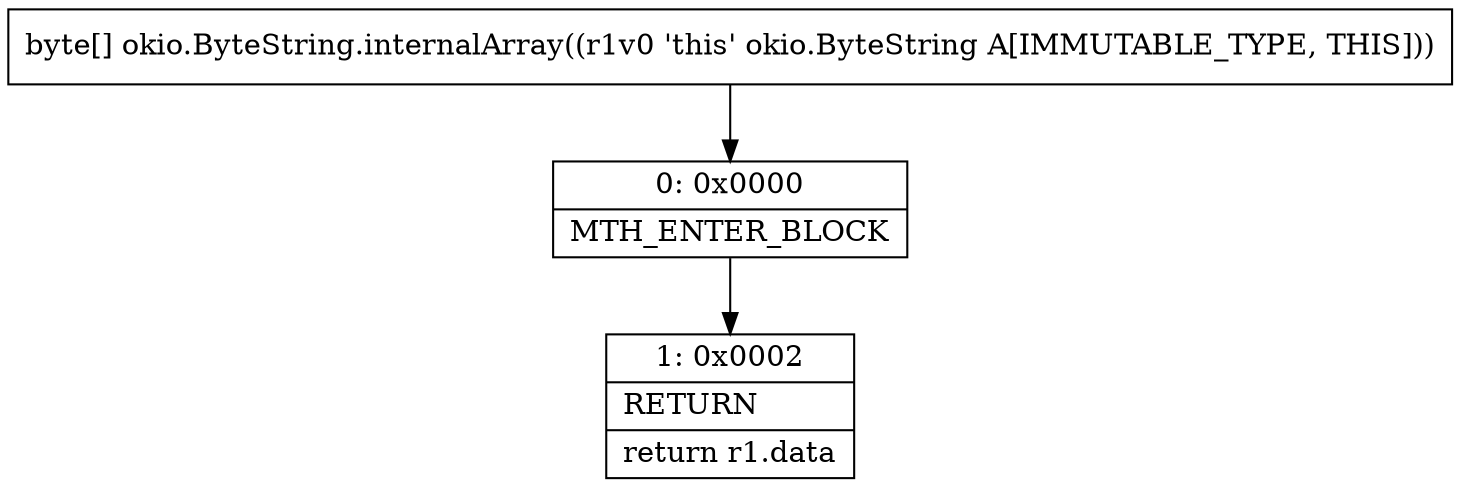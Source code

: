 digraph "CFG forokio.ByteString.internalArray()[B" {
Node_0 [shape=record,label="{0\:\ 0x0000|MTH_ENTER_BLOCK\l}"];
Node_1 [shape=record,label="{1\:\ 0x0002|RETURN\l|return r1.data\l}"];
MethodNode[shape=record,label="{byte[] okio.ByteString.internalArray((r1v0 'this' okio.ByteString A[IMMUTABLE_TYPE, THIS])) }"];
MethodNode -> Node_0;
Node_0 -> Node_1;
}

